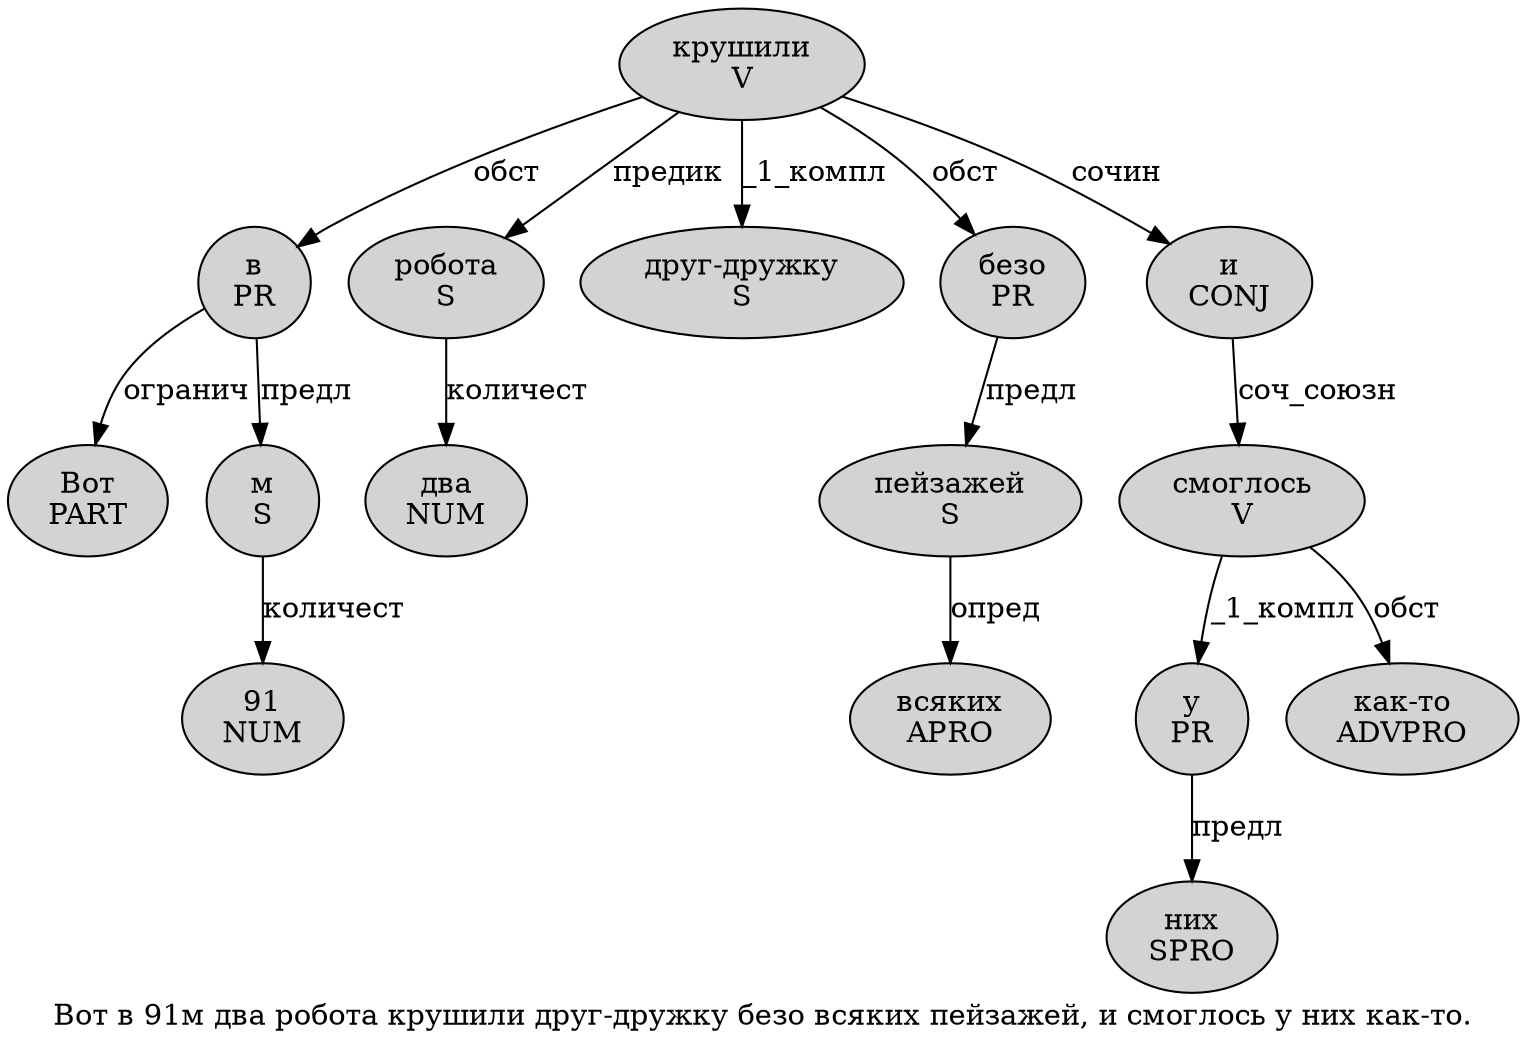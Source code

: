 digraph SENTENCE_2582 {
	graph [label="Вот в 91м два робота крушили друг-дружку безо всяких пейзажей, и смоглось у них как-то."]
	node [style=filled]
		0 [label="Вот
PART" color="" fillcolor=lightgray penwidth=1 shape=ellipse]
		1 [label="в
PR" color="" fillcolor=lightgray penwidth=1 shape=ellipse]
		2 [label="91
NUM" color="" fillcolor=lightgray penwidth=1 shape=ellipse]
		3 [label="м
S" color="" fillcolor=lightgray penwidth=1 shape=ellipse]
		4 [label="два
NUM" color="" fillcolor=lightgray penwidth=1 shape=ellipse]
		5 [label="робота
S" color="" fillcolor=lightgray penwidth=1 shape=ellipse]
		6 [label="крушили
V" color="" fillcolor=lightgray penwidth=1 shape=ellipse]
		7 [label="друг-дружку
S" color="" fillcolor=lightgray penwidth=1 shape=ellipse]
		8 [label="безо
PR" color="" fillcolor=lightgray penwidth=1 shape=ellipse]
		9 [label="всяких
APRO" color="" fillcolor=lightgray penwidth=1 shape=ellipse]
		10 [label="пейзажей
S" color="" fillcolor=lightgray penwidth=1 shape=ellipse]
		12 [label="и
CONJ" color="" fillcolor=lightgray penwidth=1 shape=ellipse]
		13 [label="смоглось
V" color="" fillcolor=lightgray penwidth=1 shape=ellipse]
		14 [label="у
PR" color="" fillcolor=lightgray penwidth=1 shape=ellipse]
		15 [label="них
SPRO" color="" fillcolor=lightgray penwidth=1 shape=ellipse]
		16 [label="как-то
ADVPRO" color="" fillcolor=lightgray penwidth=1 shape=ellipse]
			1 -> 0 [label="огранич"]
			1 -> 3 [label="предл"]
			14 -> 15 [label="предл"]
			5 -> 4 [label="количест"]
			12 -> 13 [label="соч_союзн"]
			10 -> 9 [label="опред"]
			6 -> 1 [label="обст"]
			6 -> 5 [label="предик"]
			6 -> 7 [label="_1_компл"]
			6 -> 8 [label="обст"]
			6 -> 12 [label="сочин"]
			13 -> 14 [label="_1_компл"]
			13 -> 16 [label="обст"]
			3 -> 2 [label="количест"]
			8 -> 10 [label="предл"]
}